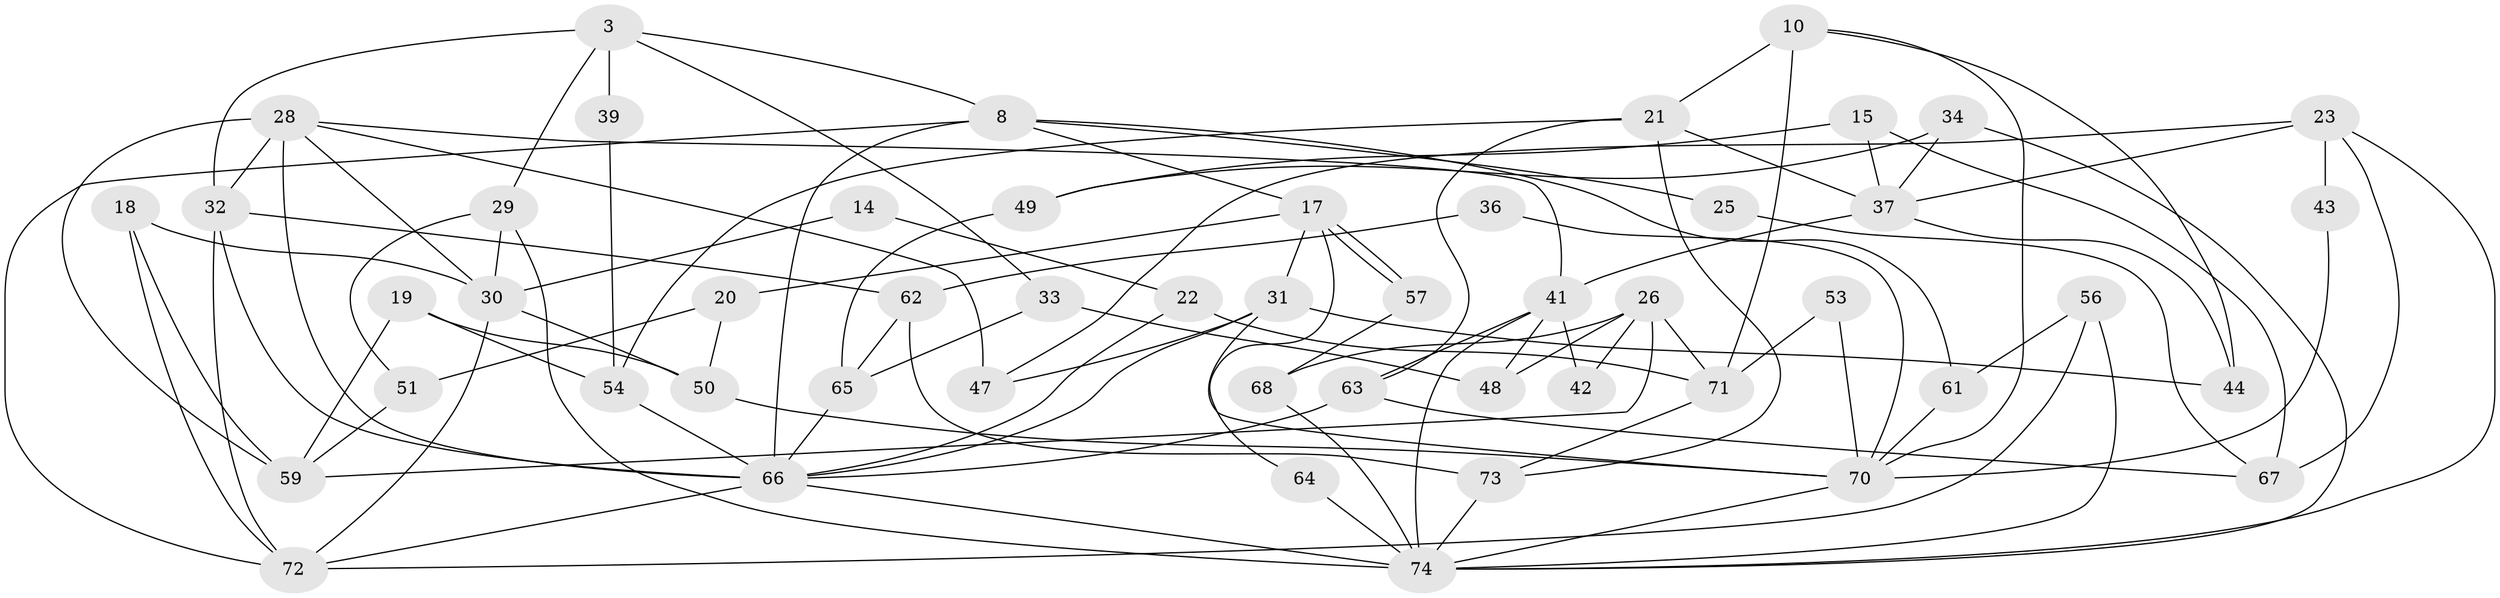 // original degree distribution, {4: 0.2972972972972973, 5: 0.14864864864864866, 7: 0.02702702702702703, 6: 0.13513513513513514, 3: 0.28378378378378377, 2: 0.10810810810810811}
// Generated by graph-tools (version 1.1) at 2025/55/03/04/25 21:55:31]
// undirected, 51 vertices, 105 edges
graph export_dot {
graph [start="1"]
  node [color=gray90,style=filled];
  3;
  8;
  10;
  14;
  15;
  17;
  18;
  19;
  20;
  21;
  22;
  23;
  25;
  26;
  28 [super="+16+7"];
  29;
  30;
  31 [super="+27"];
  32 [super="+13"];
  33;
  34;
  36;
  37;
  39;
  41 [super="+6"];
  42;
  43;
  44;
  47;
  48;
  49;
  50;
  51;
  53;
  54;
  56;
  57;
  59 [super="+40"];
  61;
  62;
  63;
  64;
  65 [super="+4"];
  66 [super="+12+52+55+46"];
  67;
  68;
  70 [super="+9"];
  71 [super="+58"];
  72 [super="+45"];
  73 [super="+69"];
  74 [super="+24+60"];
  3 -- 29;
  3 -- 8;
  3 -- 33;
  3 -- 39;
  3 -- 32;
  8 -- 17;
  8 -- 25;
  8 -- 61;
  8 -- 66;
  8 -- 72 [weight=2];
  10 -- 71 [weight=2];
  10 -- 70;
  10 -- 21;
  10 -- 44;
  14 -- 30;
  14 -- 22;
  15 -- 49;
  15 -- 67;
  15 -- 37;
  17 -- 57;
  17 -- 57;
  17 -- 20;
  17 -- 64;
  17 -- 31;
  18 -- 30;
  18 -- 72;
  18 -- 59;
  19 -- 50;
  19 -- 54;
  19 -- 59;
  20 -- 50;
  20 -- 51;
  21 -- 54;
  21 -- 37;
  21 -- 63;
  21 -- 73;
  22 -- 71 [weight=2];
  22 -- 66 [weight=2];
  23 -- 37;
  23 -- 43;
  23 -- 47;
  23 -- 67;
  23 -- 74;
  25 -- 67;
  26 -- 59 [weight=2];
  26 -- 42;
  26 -- 48;
  26 -- 68;
  26 -- 71;
  28 -- 32;
  28 -- 41 [weight=2];
  28 -- 47;
  28 -- 66 [weight=2];
  28 -- 59 [weight=2];
  28 -- 30;
  29 -- 51;
  29 -- 30;
  29 -- 74;
  30 -- 50;
  30 -- 72;
  31 -- 44;
  31 -- 47;
  31 -- 66 [weight=2];
  31 -- 70;
  32 -- 62;
  32 -- 66;
  32 -- 72;
  33 -- 48;
  33 -- 65;
  34 -- 37;
  34 -- 49;
  34 -- 74;
  36 -- 62;
  36 -- 70;
  37 -- 41;
  37 -- 44;
  39 -- 54;
  41 -- 48;
  41 -- 42;
  41 -- 63;
  41 -- 74 [weight=2];
  43 -- 70;
  49 -- 65 [weight=2];
  50 -- 70;
  51 -- 59;
  53 -- 71 [weight=2];
  53 -- 70;
  54 -- 66 [weight=3];
  56 -- 61;
  56 -- 74;
  56 -- 72;
  57 -- 68;
  61 -- 70;
  62 -- 73 [weight=2];
  62 -- 65;
  63 -- 67;
  63 -- 66;
  64 -- 74 [weight=2];
  65 -- 66;
  66 -- 74 [weight=2];
  66 -- 72 [weight=2];
  68 -- 74;
  70 -- 74;
  71 -- 73;
  73 -- 74 [weight=2];
}

